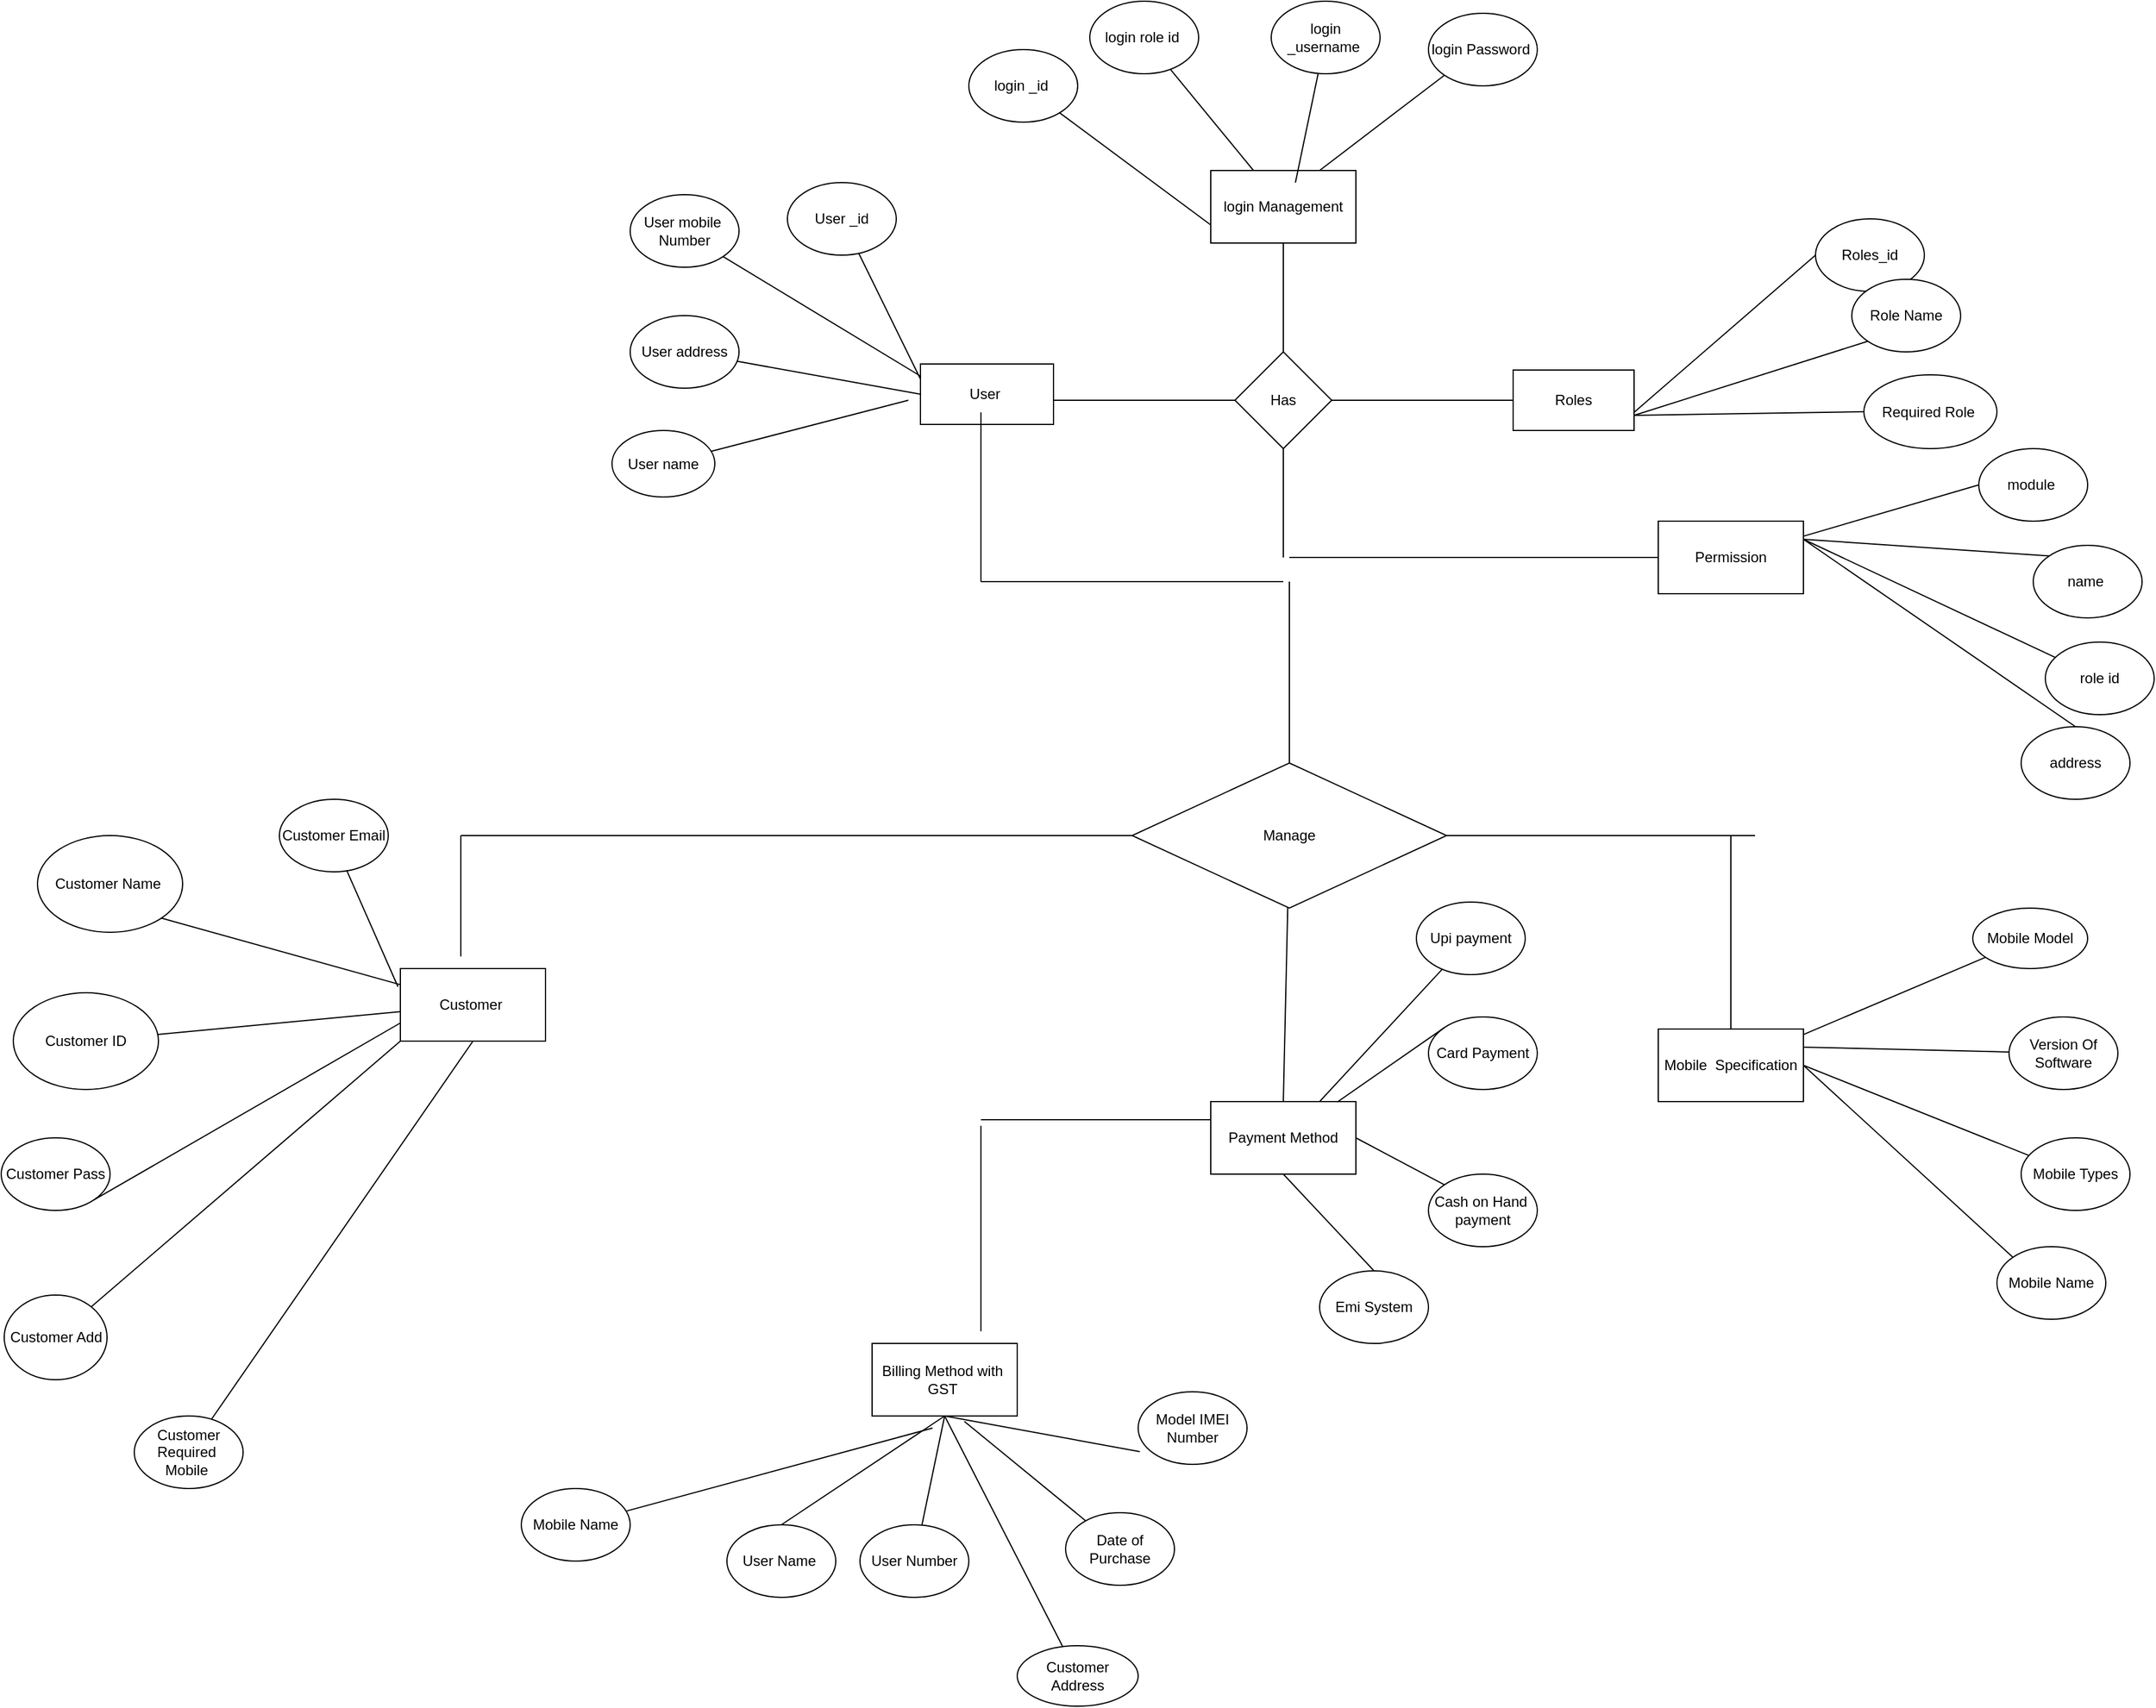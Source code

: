 <mxfile version="21.7.5" type="device">
  <diagram id="R2lEEEUBdFMjLlhIrx00" name="Page-1">
    <mxGraphModel dx="2450" dy="646" grid="1" gridSize="10" guides="1" tooltips="1" connect="1" arrows="1" fold="1" page="1" pageScale="1" pageWidth="850" pageHeight="1100" math="0" shadow="0" extFonts="Permanent Marker^https://fonts.googleapis.com/css?family=Permanent+Marker">
      <root>
        <mxCell id="0" />
        <mxCell id="1" parent="0" />
        <mxCell id="F_xju4eKiRVyOeqaCH-x-1" value="login Management" style="rounded=0;whiteSpace=wrap;html=1;" vertex="1" parent="1">
          <mxGeometry x="360" y="150" width="120" height="60" as="geometry" />
        </mxCell>
        <mxCell id="F_xju4eKiRVyOeqaCH-x-2" value="login _id&amp;nbsp;" style="ellipse;whiteSpace=wrap;html=1;" vertex="1" parent="1">
          <mxGeometry x="160" y="50" width="90" height="60" as="geometry" />
        </mxCell>
        <mxCell id="F_xju4eKiRVyOeqaCH-x-3" value="login role id&amp;nbsp;" style="ellipse;whiteSpace=wrap;html=1;" vertex="1" parent="1">
          <mxGeometry x="260" y="10" width="90" height="60" as="geometry" />
        </mxCell>
        <mxCell id="F_xju4eKiRVyOeqaCH-x-4" value="login _username&amp;nbsp;" style="ellipse;whiteSpace=wrap;html=1;" vertex="1" parent="1">
          <mxGeometry x="410" y="10" width="90" height="60" as="geometry" />
        </mxCell>
        <mxCell id="F_xju4eKiRVyOeqaCH-x-5" value="login Password&amp;nbsp;" style="ellipse;whiteSpace=wrap;html=1;" vertex="1" parent="1">
          <mxGeometry x="540" y="20" width="90" height="60" as="geometry" />
        </mxCell>
        <mxCell id="F_xju4eKiRVyOeqaCH-x-6" value="Has" style="rhombus;whiteSpace=wrap;html=1;" vertex="1" parent="1">
          <mxGeometry x="380" y="300" width="80" height="80" as="geometry" />
        </mxCell>
        <mxCell id="F_xju4eKiRVyOeqaCH-x-7" value="Roles" style="rounded=0;whiteSpace=wrap;html=1;" vertex="1" parent="1">
          <mxGeometry x="610" y="315" width="100" height="50" as="geometry" />
        </mxCell>
        <mxCell id="F_xju4eKiRVyOeqaCH-x-8" value="Roles_id" style="ellipse;whiteSpace=wrap;html=1;" vertex="1" parent="1">
          <mxGeometry x="860" y="190" width="90" height="60" as="geometry" />
        </mxCell>
        <mxCell id="F_xju4eKiRVyOeqaCH-x-9" value="Role Name" style="ellipse;whiteSpace=wrap;html=1;" vertex="1" parent="1">
          <mxGeometry x="890" y="240" width="90" height="60" as="geometry" />
        </mxCell>
        <mxCell id="F_xju4eKiRVyOeqaCH-x-10" value="User&amp;nbsp;" style="rounded=0;whiteSpace=wrap;html=1;" vertex="1" parent="1">
          <mxGeometry x="120" y="310" width="110" height="50" as="geometry" />
        </mxCell>
        <mxCell id="F_xju4eKiRVyOeqaCH-x-11" value="User _id" style="ellipse;whiteSpace=wrap;html=1;" vertex="1" parent="1">
          <mxGeometry x="10" y="160" width="90" height="60" as="geometry" />
        </mxCell>
        <mxCell id="F_xju4eKiRVyOeqaCH-x-12" value="User address" style="ellipse;whiteSpace=wrap;html=1;" vertex="1" parent="1">
          <mxGeometry x="-120" y="270" width="90" height="60" as="geometry" />
        </mxCell>
        <mxCell id="F_xju4eKiRVyOeqaCH-x-13" value="User mobile&amp;nbsp;&lt;br&gt;Number" style="ellipse;whiteSpace=wrap;html=1;" vertex="1" parent="1">
          <mxGeometry x="-120" y="170" width="90" height="60" as="geometry" />
        </mxCell>
        <mxCell id="F_xju4eKiRVyOeqaCH-x-14" value="User name" style="ellipse;whiteSpace=wrap;html=1;" vertex="1" parent="1">
          <mxGeometry x="-135" y="365" width="85" height="55" as="geometry" />
        </mxCell>
        <mxCell id="F_xju4eKiRVyOeqaCH-x-16" value="Manage" style="rhombus;whiteSpace=wrap;html=1;" vertex="1" parent="1">
          <mxGeometry x="295" y="640" width="260" height="120" as="geometry" />
        </mxCell>
        <mxCell id="F_xju4eKiRVyOeqaCH-x-17" value="Permission" style="rounded=0;whiteSpace=wrap;html=1;" vertex="1" parent="1">
          <mxGeometry x="730" y="440" width="120" height="60" as="geometry" />
        </mxCell>
        <mxCell id="F_xju4eKiRVyOeqaCH-x-18" value="module&amp;nbsp;" style="ellipse;whiteSpace=wrap;html=1;" vertex="1" parent="1">
          <mxGeometry x="995" y="380" width="90" height="60" as="geometry" />
        </mxCell>
        <mxCell id="F_xju4eKiRVyOeqaCH-x-19" value="name&amp;nbsp;" style="ellipse;whiteSpace=wrap;html=1;" vertex="1" parent="1">
          <mxGeometry x="1040" y="460" width="90" height="60" as="geometry" />
        </mxCell>
        <mxCell id="F_xju4eKiRVyOeqaCH-x-20" value="role id" style="ellipse;whiteSpace=wrap;html=1;" vertex="1" parent="1">
          <mxGeometry x="1050" y="540" width="90" height="60" as="geometry" />
        </mxCell>
        <mxCell id="F_xju4eKiRVyOeqaCH-x-21" value="address" style="ellipse;whiteSpace=wrap;html=1;" vertex="1" parent="1">
          <mxGeometry x="1030" y="610" width="90" height="60" as="geometry" />
        </mxCell>
        <mxCell id="F_xju4eKiRVyOeqaCH-x-22" value="Mobile&amp;nbsp; Specification" style="rounded=0;whiteSpace=wrap;html=1;" vertex="1" parent="1">
          <mxGeometry x="730" y="860" width="120" height="60" as="geometry" />
        </mxCell>
        <mxCell id="F_xju4eKiRVyOeqaCH-x-23" value="Mobile Model" style="ellipse;whiteSpace=wrap;html=1;" vertex="1" parent="1">
          <mxGeometry x="990" y="760" width="95" height="50" as="geometry" />
        </mxCell>
        <mxCell id="F_xju4eKiRVyOeqaCH-x-24" value="Version Of Software" style="ellipse;whiteSpace=wrap;html=1;" vertex="1" parent="1">
          <mxGeometry x="1020" y="850" width="90" height="60" as="geometry" />
        </mxCell>
        <mxCell id="F_xju4eKiRVyOeqaCH-x-25" value="Mobile Types" style="ellipse;whiteSpace=wrap;html=1;" vertex="1" parent="1">
          <mxGeometry x="1030" y="950" width="90" height="60" as="geometry" />
        </mxCell>
        <mxCell id="F_xju4eKiRVyOeqaCH-x-26" value="Mobile Name" style="ellipse;whiteSpace=wrap;html=1;" vertex="1" parent="1">
          <mxGeometry x="1010" y="1040" width="90" height="60" as="geometry" />
        </mxCell>
        <mxCell id="F_xju4eKiRVyOeqaCH-x-27" value="Payment Method" style="rounded=0;whiteSpace=wrap;html=1;" vertex="1" parent="1">
          <mxGeometry x="360" y="920" width="120" height="60" as="geometry" />
        </mxCell>
        <mxCell id="F_xju4eKiRVyOeqaCH-x-28" value="Upi payment" style="ellipse;whiteSpace=wrap;html=1;" vertex="1" parent="1">
          <mxGeometry x="530" y="755" width="90" height="60" as="geometry" />
        </mxCell>
        <mxCell id="F_xju4eKiRVyOeqaCH-x-29" value="Card Payment" style="ellipse;whiteSpace=wrap;html=1;" vertex="1" parent="1">
          <mxGeometry x="540" y="850" width="90" height="60" as="geometry" />
        </mxCell>
        <mxCell id="F_xju4eKiRVyOeqaCH-x-30" value="Cash on Hand&amp;nbsp;&lt;br&gt;payment" style="ellipse;whiteSpace=wrap;html=1;" vertex="1" parent="1">
          <mxGeometry x="540" y="980" width="90" height="60" as="geometry" />
        </mxCell>
        <mxCell id="F_xju4eKiRVyOeqaCH-x-31" value="Emi System" style="ellipse;whiteSpace=wrap;html=1;" vertex="1" parent="1">
          <mxGeometry x="450" y="1060" width="90" height="60" as="geometry" />
        </mxCell>
        <mxCell id="F_xju4eKiRVyOeqaCH-x-33" value="Billing Method with&amp;nbsp;&lt;br&gt;GST&amp;nbsp;" style="rounded=0;whiteSpace=wrap;html=1;" vertex="1" parent="1">
          <mxGeometry x="80" y="1120" width="120" height="60" as="geometry" />
        </mxCell>
        <mxCell id="F_xju4eKiRVyOeqaCH-x-34" value="User Name&amp;nbsp;" style="ellipse;whiteSpace=wrap;html=1;" vertex="1" parent="1">
          <mxGeometry x="-40" y="1270" width="90" height="60" as="geometry" />
        </mxCell>
        <mxCell id="F_xju4eKiRVyOeqaCH-x-35" value="User Number" style="ellipse;whiteSpace=wrap;html=1;" vertex="1" parent="1">
          <mxGeometry x="70" y="1270" width="90" height="60" as="geometry" />
        </mxCell>
        <mxCell id="F_xju4eKiRVyOeqaCH-x-36" value="Date of Purchase" style="ellipse;whiteSpace=wrap;html=1;" vertex="1" parent="1">
          <mxGeometry x="240" y="1260" width="90" height="60" as="geometry" />
        </mxCell>
        <mxCell id="F_xju4eKiRVyOeqaCH-x-37" value="Model IMEI&lt;br&gt;Number" style="ellipse;whiteSpace=wrap;html=1;" vertex="1" parent="1">
          <mxGeometry x="300" y="1160" width="90" height="60" as="geometry" />
        </mxCell>
        <mxCell id="F_xju4eKiRVyOeqaCH-x-38" value="Mobile Name" style="ellipse;whiteSpace=wrap;html=1;" vertex="1" parent="1">
          <mxGeometry x="-210" y="1240" width="90" height="60" as="geometry" />
        </mxCell>
        <mxCell id="F_xju4eKiRVyOeqaCH-x-39" value="Customer&amp;nbsp;" style="rounded=0;whiteSpace=wrap;html=1;" vertex="1" parent="1">
          <mxGeometry x="-310" y="810" width="120" height="60" as="geometry" />
        </mxCell>
        <mxCell id="F_xju4eKiRVyOeqaCH-x-40" value="Customer Name&amp;nbsp;" style="ellipse;whiteSpace=wrap;html=1;" vertex="1" parent="1">
          <mxGeometry x="-610" y="700" width="120" height="80" as="geometry" />
        </mxCell>
        <mxCell id="F_xju4eKiRVyOeqaCH-x-41" value="Customer ID" style="ellipse;whiteSpace=wrap;html=1;" vertex="1" parent="1">
          <mxGeometry x="-630" y="830" width="120" height="80" as="geometry" />
        </mxCell>
        <mxCell id="F_xju4eKiRVyOeqaCH-x-42" value="Customer Pass" style="ellipse;whiteSpace=wrap;html=1;" vertex="1" parent="1">
          <mxGeometry x="-640" y="950" width="90" height="60" as="geometry" />
        </mxCell>
        <mxCell id="F_xju4eKiRVyOeqaCH-x-43" value="Customer Add" style="ellipse;whiteSpace=wrap;html=1;" vertex="1" parent="1">
          <mxGeometry x="-637.5" y="1080" width="85" height="70" as="geometry" />
        </mxCell>
        <mxCell id="F_xju4eKiRVyOeqaCH-x-44" value="Customer Required&amp;nbsp;&lt;br&gt;Mobile&amp;nbsp;" style="ellipse;whiteSpace=wrap;html=1;" vertex="1" parent="1">
          <mxGeometry x="-530" y="1180" width="90" height="60" as="geometry" />
        </mxCell>
        <mxCell id="F_xju4eKiRVyOeqaCH-x-45" value="Customer Email" style="ellipse;whiteSpace=wrap;html=1;" vertex="1" parent="1">
          <mxGeometry x="-410" y="670" width="90" height="60" as="geometry" />
        </mxCell>
        <mxCell id="F_xju4eKiRVyOeqaCH-x-46" value="" style="endArrow=none;html=1;rounded=0;" edge="1" parent="1" source="F_xju4eKiRVyOeqaCH-x-1" target="F_xju4eKiRVyOeqaCH-x-3">
          <mxGeometry width="50" height="50" relative="1" as="geometry">
            <mxPoint x="340" y="460" as="sourcePoint" />
            <mxPoint x="390" y="410" as="targetPoint" />
          </mxGeometry>
        </mxCell>
        <mxCell id="F_xju4eKiRVyOeqaCH-x-47" value="" style="endArrow=none;html=1;rounded=0;exitX=0;exitY=0.75;exitDx=0;exitDy=0;" edge="1" parent="1" source="F_xju4eKiRVyOeqaCH-x-1" target="F_xju4eKiRVyOeqaCH-x-2">
          <mxGeometry width="50" height="50" relative="1" as="geometry">
            <mxPoint x="340" y="460" as="sourcePoint" />
            <mxPoint x="390" y="410" as="targetPoint" />
          </mxGeometry>
        </mxCell>
        <mxCell id="F_xju4eKiRVyOeqaCH-x-48" value="" style="endArrow=none;html=1;rounded=0;" edge="1" parent="1" target="F_xju4eKiRVyOeqaCH-x-4">
          <mxGeometry width="50" height="50" relative="1" as="geometry">
            <mxPoint x="430" y="160" as="sourcePoint" />
            <mxPoint x="390" y="410" as="targetPoint" />
          </mxGeometry>
        </mxCell>
        <mxCell id="F_xju4eKiRVyOeqaCH-x-49" value="" style="endArrow=none;html=1;rounded=0;entryX=0;entryY=1;entryDx=0;entryDy=0;exitX=0.75;exitY=0;exitDx=0;exitDy=0;" edge="1" parent="1" source="F_xju4eKiRVyOeqaCH-x-1" target="F_xju4eKiRVyOeqaCH-x-5">
          <mxGeometry width="50" height="50" relative="1" as="geometry">
            <mxPoint x="340" y="460" as="sourcePoint" />
            <mxPoint x="390" y="410" as="targetPoint" />
          </mxGeometry>
        </mxCell>
        <mxCell id="F_xju4eKiRVyOeqaCH-x-50" value="" style="endArrow=none;html=1;rounded=0;entryX=0;entryY=0.5;entryDx=0;entryDy=0;exitX=1;exitY=0.5;exitDx=0;exitDy=0;" edge="1" parent="1" source="F_xju4eKiRVyOeqaCH-x-6" target="F_xju4eKiRVyOeqaCH-x-7">
          <mxGeometry width="50" height="50" relative="1" as="geometry">
            <mxPoint x="340" y="460" as="sourcePoint" />
            <mxPoint x="390" y="410" as="targetPoint" />
          </mxGeometry>
        </mxCell>
        <mxCell id="F_xju4eKiRVyOeqaCH-x-51" value="" style="endArrow=none;html=1;rounded=0;exitX=0;exitY=0.5;exitDx=0;exitDy=0;" edge="1" parent="1" source="F_xju4eKiRVyOeqaCH-x-6">
          <mxGeometry width="50" height="50" relative="1" as="geometry">
            <mxPoint x="340" y="460" as="sourcePoint" />
            <mxPoint x="230" y="340" as="targetPoint" />
          </mxGeometry>
        </mxCell>
        <mxCell id="F_xju4eKiRVyOeqaCH-x-52" value="" style="endArrow=none;html=1;rounded=0;exitX=0.5;exitY=0;exitDx=0;exitDy=0;" edge="1" parent="1" source="F_xju4eKiRVyOeqaCH-x-6" target="F_xju4eKiRVyOeqaCH-x-1">
          <mxGeometry width="50" height="50" relative="1" as="geometry">
            <mxPoint x="340" y="460" as="sourcePoint" />
            <mxPoint x="390" y="410" as="targetPoint" />
          </mxGeometry>
        </mxCell>
        <mxCell id="F_xju4eKiRVyOeqaCH-x-53" value="" style="endArrow=none;html=1;rounded=0;exitX=0;exitY=0.25;exitDx=0;exitDy=0;" edge="1" parent="1" source="F_xju4eKiRVyOeqaCH-x-10" target="F_xju4eKiRVyOeqaCH-x-11">
          <mxGeometry width="50" height="50" relative="1" as="geometry">
            <mxPoint x="340" y="460" as="sourcePoint" />
            <mxPoint x="390" y="410" as="targetPoint" />
          </mxGeometry>
        </mxCell>
        <mxCell id="F_xju4eKiRVyOeqaCH-x-54" value="" style="endArrow=none;html=1;rounded=0;exitX=1;exitY=1;exitDx=0;exitDy=0;" edge="1" parent="1" source="F_xju4eKiRVyOeqaCH-x-13">
          <mxGeometry width="50" height="50" relative="1" as="geometry">
            <mxPoint x="340" y="460" as="sourcePoint" />
            <mxPoint x="120" y="320" as="targetPoint" />
          </mxGeometry>
        </mxCell>
        <mxCell id="F_xju4eKiRVyOeqaCH-x-55" value="" style="endArrow=none;html=1;rounded=0;entryX=0;entryY=0.5;entryDx=0;entryDy=0;" edge="1" parent="1" source="F_xju4eKiRVyOeqaCH-x-12" target="F_xju4eKiRVyOeqaCH-x-10">
          <mxGeometry width="50" height="50" relative="1" as="geometry">
            <mxPoint x="340" y="460" as="sourcePoint" />
            <mxPoint x="390" y="410" as="targetPoint" />
          </mxGeometry>
        </mxCell>
        <mxCell id="F_xju4eKiRVyOeqaCH-x-56" value="" style="endArrow=none;html=1;rounded=0;" edge="1" parent="1" source="F_xju4eKiRVyOeqaCH-x-14">
          <mxGeometry width="50" height="50" relative="1" as="geometry">
            <mxPoint x="340" y="460" as="sourcePoint" />
            <mxPoint x="110" y="340" as="targetPoint" />
          </mxGeometry>
        </mxCell>
        <mxCell id="F_xju4eKiRVyOeqaCH-x-57" value="" style="endArrow=none;html=1;rounded=0;entryX=0;entryY=0.5;entryDx=0;entryDy=0;" edge="1" parent="1" target="F_xju4eKiRVyOeqaCH-x-8">
          <mxGeometry width="50" height="50" relative="1" as="geometry">
            <mxPoint x="710" y="350" as="sourcePoint" />
            <mxPoint x="390" y="410" as="targetPoint" />
          </mxGeometry>
        </mxCell>
        <mxCell id="F_xju4eKiRVyOeqaCH-x-58" value="" style="endArrow=none;html=1;rounded=0;entryX=0;entryY=1;entryDx=0;entryDy=0;exitX=1;exitY=0.75;exitDx=0;exitDy=0;" edge="1" parent="1" source="F_xju4eKiRVyOeqaCH-x-7" target="F_xju4eKiRVyOeqaCH-x-9">
          <mxGeometry width="50" height="50" relative="1" as="geometry">
            <mxPoint x="340" y="460" as="sourcePoint" />
            <mxPoint x="390" y="410" as="targetPoint" />
          </mxGeometry>
        </mxCell>
        <mxCell id="F_xju4eKiRVyOeqaCH-x-59" value="" style="endArrow=none;html=1;rounded=0;entryX=0;entryY=0.5;entryDx=0;entryDy=0;" edge="1" parent="1" source="F_xju4eKiRVyOeqaCH-x-17" target="F_xju4eKiRVyOeqaCH-x-18">
          <mxGeometry width="50" height="50" relative="1" as="geometry">
            <mxPoint x="340" y="460" as="sourcePoint" />
            <mxPoint x="390" y="410" as="targetPoint" />
          </mxGeometry>
        </mxCell>
        <mxCell id="F_xju4eKiRVyOeqaCH-x-60" value="" style="endArrow=none;html=1;rounded=0;entryX=0;entryY=0;entryDx=0;entryDy=0;exitX=1;exitY=0.25;exitDx=0;exitDy=0;" edge="1" parent="1" source="F_xju4eKiRVyOeqaCH-x-17" target="F_xju4eKiRVyOeqaCH-x-19">
          <mxGeometry width="50" height="50" relative="1" as="geometry">
            <mxPoint x="340" y="460" as="sourcePoint" />
            <mxPoint x="390" y="410" as="targetPoint" />
          </mxGeometry>
        </mxCell>
        <mxCell id="F_xju4eKiRVyOeqaCH-x-61" value="" style="endArrow=none;html=1;rounded=0;exitX=1;exitY=0.25;exitDx=0;exitDy=0;" edge="1" parent="1" source="F_xju4eKiRVyOeqaCH-x-17" target="F_xju4eKiRVyOeqaCH-x-20">
          <mxGeometry width="50" height="50" relative="1" as="geometry">
            <mxPoint x="340" y="460" as="sourcePoint" />
            <mxPoint x="390" y="410" as="targetPoint" />
          </mxGeometry>
        </mxCell>
        <mxCell id="F_xju4eKiRVyOeqaCH-x-62" value="" style="endArrow=none;html=1;rounded=0;entryX=0.5;entryY=0;entryDx=0;entryDy=0;exitX=1;exitY=0.25;exitDx=0;exitDy=0;" edge="1" parent="1" source="F_xju4eKiRVyOeqaCH-x-17" target="F_xju4eKiRVyOeqaCH-x-21">
          <mxGeometry width="50" height="50" relative="1" as="geometry">
            <mxPoint x="340" y="460" as="sourcePoint" />
            <mxPoint x="390" y="410" as="targetPoint" />
          </mxGeometry>
        </mxCell>
        <mxCell id="F_xju4eKiRVyOeqaCH-x-63" value="" style="endArrow=none;html=1;rounded=0;" edge="1" parent="1" source="F_xju4eKiRVyOeqaCH-x-22" target="F_xju4eKiRVyOeqaCH-x-23">
          <mxGeometry width="50" height="50" relative="1" as="geometry">
            <mxPoint x="340" y="750" as="sourcePoint" />
            <mxPoint x="390" y="700" as="targetPoint" />
          </mxGeometry>
        </mxCell>
        <mxCell id="F_xju4eKiRVyOeqaCH-x-64" value="" style="endArrow=none;html=1;rounded=0;exitX=1;exitY=0.25;exitDx=0;exitDy=0;" edge="1" parent="1" source="F_xju4eKiRVyOeqaCH-x-22" target="F_xju4eKiRVyOeqaCH-x-24">
          <mxGeometry width="50" height="50" relative="1" as="geometry">
            <mxPoint x="340" y="750" as="sourcePoint" />
            <mxPoint x="390" y="700" as="targetPoint" />
          </mxGeometry>
        </mxCell>
        <mxCell id="F_xju4eKiRVyOeqaCH-x-66" value="" style="endArrow=none;html=1;rounded=0;exitX=1;exitY=0.5;exitDx=0;exitDy=0;" edge="1" parent="1" source="F_xju4eKiRVyOeqaCH-x-22" target="F_xju4eKiRVyOeqaCH-x-25">
          <mxGeometry width="50" height="50" relative="1" as="geometry">
            <mxPoint x="340" y="750" as="sourcePoint" />
            <mxPoint x="390" y="700" as="targetPoint" />
          </mxGeometry>
        </mxCell>
        <mxCell id="F_xju4eKiRVyOeqaCH-x-68" value="" style="endArrow=none;html=1;rounded=0;entryX=0;entryY=0;entryDx=0;entryDy=0;exitX=1;exitY=0.5;exitDx=0;exitDy=0;" edge="1" parent="1" source="F_xju4eKiRVyOeqaCH-x-22" target="F_xju4eKiRVyOeqaCH-x-26">
          <mxGeometry width="50" height="50" relative="1" as="geometry">
            <mxPoint x="340" y="750" as="sourcePoint" />
            <mxPoint x="390" y="700" as="targetPoint" />
          </mxGeometry>
        </mxCell>
        <mxCell id="F_xju4eKiRVyOeqaCH-x-69" value="" style="endArrow=none;html=1;rounded=0;exitX=0.75;exitY=0;exitDx=0;exitDy=0;" edge="1" parent="1" source="F_xju4eKiRVyOeqaCH-x-27" target="F_xju4eKiRVyOeqaCH-x-28">
          <mxGeometry width="50" height="50" relative="1" as="geometry">
            <mxPoint x="340" y="750" as="sourcePoint" />
            <mxPoint x="390" y="700" as="targetPoint" />
          </mxGeometry>
        </mxCell>
        <mxCell id="F_xju4eKiRVyOeqaCH-x-70" value="" style="endArrow=none;html=1;rounded=0;entryX=0;entryY=0;entryDx=0;entryDy=0;exitX=0.872;exitY=0.006;exitDx=0;exitDy=0;exitPerimeter=0;" edge="1" parent="1" source="F_xju4eKiRVyOeqaCH-x-27" target="F_xju4eKiRVyOeqaCH-x-29">
          <mxGeometry width="50" height="50" relative="1" as="geometry">
            <mxPoint x="340" y="750" as="sourcePoint" />
            <mxPoint x="390" y="700" as="targetPoint" />
          </mxGeometry>
        </mxCell>
        <mxCell id="F_xju4eKiRVyOeqaCH-x-72" value="" style="endArrow=none;html=1;rounded=0;exitX=0.5;exitY=1;exitDx=0;exitDy=0;entryX=0.5;entryY=0;entryDx=0;entryDy=0;" edge="1" parent="1" source="F_xju4eKiRVyOeqaCH-x-27" target="F_xju4eKiRVyOeqaCH-x-31">
          <mxGeometry width="50" height="50" relative="1" as="geometry">
            <mxPoint x="340" y="750" as="sourcePoint" />
            <mxPoint x="430" y="1040" as="targetPoint" />
          </mxGeometry>
        </mxCell>
        <mxCell id="F_xju4eKiRVyOeqaCH-x-73" value="" style="endArrow=none;html=1;rounded=0;entryX=0;entryY=0;entryDx=0;entryDy=0;exitX=1;exitY=0.5;exitDx=0;exitDy=0;" edge="1" parent="1" source="F_xju4eKiRVyOeqaCH-x-27" target="F_xju4eKiRVyOeqaCH-x-30">
          <mxGeometry width="50" height="50" relative="1" as="geometry">
            <mxPoint x="340" y="750" as="sourcePoint" />
            <mxPoint x="390" y="700" as="targetPoint" />
          </mxGeometry>
        </mxCell>
        <mxCell id="F_xju4eKiRVyOeqaCH-x-74" value="" style="endArrow=none;html=1;rounded=0;exitX=0.5;exitY=1;exitDx=0;exitDy=0;entryX=0.015;entryY=0.825;entryDx=0;entryDy=0;entryPerimeter=0;" edge="1" parent="1" source="F_xju4eKiRVyOeqaCH-x-33" target="F_xju4eKiRVyOeqaCH-x-37">
          <mxGeometry width="50" height="50" relative="1" as="geometry">
            <mxPoint x="340" y="1050" as="sourcePoint" />
            <mxPoint x="390" y="1000" as="targetPoint" />
          </mxGeometry>
        </mxCell>
        <mxCell id="F_xju4eKiRVyOeqaCH-x-75" value="" style="endArrow=none;html=1;rounded=0;entryX=0.5;entryY=1;entryDx=0;entryDy=0;" edge="1" parent="1" source="F_xju4eKiRVyOeqaCH-x-35" target="F_xju4eKiRVyOeqaCH-x-33">
          <mxGeometry width="50" height="50" relative="1" as="geometry">
            <mxPoint x="340" y="1050" as="sourcePoint" />
            <mxPoint x="390" y="1000" as="targetPoint" />
          </mxGeometry>
        </mxCell>
        <mxCell id="F_xju4eKiRVyOeqaCH-x-76" value="" style="endArrow=none;html=1;rounded=0;entryX=0.636;entryY=1.075;entryDx=0;entryDy=0;entryPerimeter=0;" edge="1" parent="1" source="F_xju4eKiRVyOeqaCH-x-36" target="F_xju4eKiRVyOeqaCH-x-33">
          <mxGeometry width="50" height="50" relative="1" as="geometry">
            <mxPoint x="340" y="1050" as="sourcePoint" />
            <mxPoint x="390" y="1000" as="targetPoint" />
          </mxGeometry>
        </mxCell>
        <mxCell id="F_xju4eKiRVyOeqaCH-x-77" value="" style="endArrow=none;html=1;rounded=0;exitX=0.5;exitY=0;exitDx=0;exitDy=0;entryX=0.5;entryY=1;entryDx=0;entryDy=0;" edge="1" parent="1" source="F_xju4eKiRVyOeqaCH-x-34" target="F_xju4eKiRVyOeqaCH-x-33">
          <mxGeometry width="50" height="50" relative="1" as="geometry">
            <mxPoint x="340" y="1050" as="sourcePoint" />
            <mxPoint x="390" y="1000" as="targetPoint" />
          </mxGeometry>
        </mxCell>
        <mxCell id="F_xju4eKiRVyOeqaCH-x-78" value="" style="endArrow=none;html=1;rounded=0;" edge="1" parent="1" source="F_xju4eKiRVyOeqaCH-x-38">
          <mxGeometry width="50" height="50" relative="1" as="geometry">
            <mxPoint x="340" y="1050" as="sourcePoint" />
            <mxPoint x="130" y="1190" as="targetPoint" />
          </mxGeometry>
        </mxCell>
        <mxCell id="F_xju4eKiRVyOeqaCH-x-79" value="" style="endArrow=none;html=1;rounded=0;exitX=0;exitY=0.25;exitDx=0;exitDy=0;" edge="1" parent="1">
          <mxGeometry width="50" height="50" relative="1" as="geometry">
            <mxPoint x="-312.0" y="825" as="sourcePoint" />
            <mxPoint x="-354.334" y="728.787" as="targetPoint" />
          </mxGeometry>
        </mxCell>
        <mxCell id="F_xju4eKiRVyOeqaCH-x-80" value="" style="endArrow=none;html=1;rounded=0;exitX=1;exitY=1;exitDx=0;exitDy=0;" edge="1" parent="1" source="F_xju4eKiRVyOeqaCH-x-40" target="F_xju4eKiRVyOeqaCH-x-39">
          <mxGeometry width="50" height="50" relative="1" as="geometry">
            <mxPoint x="-980" y="950" as="sourcePoint" />
            <mxPoint x="-930" y="900" as="targetPoint" />
          </mxGeometry>
        </mxCell>
        <mxCell id="F_xju4eKiRVyOeqaCH-x-81" value="" style="endArrow=none;html=1;rounded=0;" edge="1" parent="1" source="F_xju4eKiRVyOeqaCH-x-41" target="F_xju4eKiRVyOeqaCH-x-39">
          <mxGeometry width="50" height="50" relative="1" as="geometry">
            <mxPoint x="-980" y="950" as="sourcePoint" />
            <mxPoint x="-930" y="900" as="targetPoint" />
          </mxGeometry>
        </mxCell>
        <mxCell id="F_xju4eKiRVyOeqaCH-x-82" value="" style="endArrow=none;html=1;rounded=0;entryX=0;entryY=0.75;entryDx=0;entryDy=0;exitX=1;exitY=1;exitDx=0;exitDy=0;" edge="1" parent="1" source="F_xju4eKiRVyOeqaCH-x-42" target="F_xju4eKiRVyOeqaCH-x-39">
          <mxGeometry width="50" height="50" relative="1" as="geometry">
            <mxPoint x="-980" y="950" as="sourcePoint" />
            <mxPoint x="-930" y="900" as="targetPoint" />
          </mxGeometry>
        </mxCell>
        <mxCell id="F_xju4eKiRVyOeqaCH-x-83" value="" style="endArrow=none;html=1;rounded=0;entryX=0;entryY=1;entryDx=0;entryDy=0;" edge="1" parent="1" source="F_xju4eKiRVyOeqaCH-x-43" target="F_xju4eKiRVyOeqaCH-x-39">
          <mxGeometry width="50" height="50" relative="1" as="geometry">
            <mxPoint x="-980" y="950" as="sourcePoint" />
            <mxPoint x="-930" y="900" as="targetPoint" />
          </mxGeometry>
        </mxCell>
        <mxCell id="F_xju4eKiRVyOeqaCH-x-84" value="" style="endArrow=none;html=1;rounded=0;entryX=0.5;entryY=1;entryDx=0;entryDy=0;" edge="1" parent="1" source="F_xju4eKiRVyOeqaCH-x-44" target="F_xju4eKiRVyOeqaCH-x-39">
          <mxGeometry width="50" height="50" relative="1" as="geometry">
            <mxPoint x="-980" y="950" as="sourcePoint" />
            <mxPoint x="-930" y="900" as="targetPoint" />
          </mxGeometry>
        </mxCell>
        <mxCell id="F_xju4eKiRVyOeqaCH-x-85" value="" style="endArrow=none;html=1;rounded=0;exitX=0.5;exitY=0;exitDx=0;exitDy=0;" edge="1" parent="1" source="F_xju4eKiRVyOeqaCH-x-16">
          <mxGeometry width="50" height="50" relative="1" as="geometry">
            <mxPoint x="610" y="780" as="sourcePoint" />
            <mxPoint x="425" y="490" as="targetPoint" />
          </mxGeometry>
        </mxCell>
        <mxCell id="F_xju4eKiRVyOeqaCH-x-86" value="" style="endArrow=none;html=1;rounded=0;entryX=0;entryY=0.5;entryDx=0;entryDy=0;" edge="1" parent="1" target="F_xju4eKiRVyOeqaCH-x-16">
          <mxGeometry width="50" height="50" relative="1" as="geometry">
            <mxPoint x="-40" y="700" as="sourcePoint" />
            <mxPoint x="660" y="730" as="targetPoint" />
          </mxGeometry>
        </mxCell>
        <mxCell id="F_xju4eKiRVyOeqaCH-x-87" value="" style="endArrow=none;html=1;rounded=0;" edge="1" parent="1">
          <mxGeometry width="50" height="50" relative="1" as="geometry">
            <mxPoint x="-260" y="700" as="sourcePoint" />
            <mxPoint x="-30" y="700" as="targetPoint" />
          </mxGeometry>
        </mxCell>
        <mxCell id="F_xju4eKiRVyOeqaCH-x-88" value="" style="endArrow=none;html=1;rounded=0;" edge="1" parent="1">
          <mxGeometry width="50" height="50" relative="1" as="geometry">
            <mxPoint x="-260" y="800" as="sourcePoint" />
            <mxPoint x="-260" y="700" as="targetPoint" />
          </mxGeometry>
        </mxCell>
        <mxCell id="F_xju4eKiRVyOeqaCH-x-89" value="" style="endArrow=none;html=1;rounded=0;entryX=1;entryY=0.5;entryDx=0;entryDy=0;" edge="1" parent="1" target="F_xju4eKiRVyOeqaCH-x-16">
          <mxGeometry width="50" height="50" relative="1" as="geometry">
            <mxPoint x="810" y="700" as="sourcePoint" />
            <mxPoint x="510" y="760" as="targetPoint" />
          </mxGeometry>
        </mxCell>
        <mxCell id="F_xju4eKiRVyOeqaCH-x-90" value="" style="endArrow=none;html=1;rounded=0;" edge="1" parent="1" source="F_xju4eKiRVyOeqaCH-x-22">
          <mxGeometry width="50" height="50" relative="1" as="geometry">
            <mxPoint x="460" y="810" as="sourcePoint" />
            <mxPoint x="790" y="700" as="targetPoint" />
          </mxGeometry>
        </mxCell>
        <mxCell id="F_xju4eKiRVyOeqaCH-x-91" value="" style="endArrow=none;html=1;rounded=0;" edge="1" parent="1">
          <mxGeometry width="50" height="50" relative="1" as="geometry">
            <mxPoint x="170" y="490" as="sourcePoint" />
            <mxPoint x="420" y="490" as="targetPoint" />
          </mxGeometry>
        </mxCell>
        <mxCell id="F_xju4eKiRVyOeqaCH-x-92" value="" style="endArrow=none;html=1;rounded=0;" edge="1" parent="1">
          <mxGeometry width="50" height="50" relative="1" as="geometry">
            <mxPoint x="170" y="490" as="sourcePoint" />
            <mxPoint x="170" y="350" as="targetPoint" />
          </mxGeometry>
        </mxCell>
        <mxCell id="F_xju4eKiRVyOeqaCH-x-93" value="" style="endArrow=none;html=1;rounded=0;entryX=0;entryY=0.5;entryDx=0;entryDy=0;" edge="1" parent="1" target="F_xju4eKiRVyOeqaCH-x-17">
          <mxGeometry width="50" height="50" relative="1" as="geometry">
            <mxPoint x="425" y="470" as="sourcePoint" />
            <mxPoint x="735" y="440" as="targetPoint" />
          </mxGeometry>
        </mxCell>
        <mxCell id="F_xju4eKiRVyOeqaCH-x-94" value="" style="endArrow=none;html=1;rounded=0;entryX=0.5;entryY=1;entryDx=0;entryDy=0;" edge="1" parent="1" target="F_xju4eKiRVyOeqaCH-x-6">
          <mxGeometry width="50" height="50" relative="1" as="geometry">
            <mxPoint x="420" y="470" as="sourcePoint" />
            <mxPoint x="510" y="520" as="targetPoint" />
          </mxGeometry>
        </mxCell>
        <mxCell id="F_xju4eKiRVyOeqaCH-x-95" value="" style="endArrow=none;html=1;rounded=0;exitX=0.5;exitY=0;exitDx=0;exitDy=0;" edge="1" parent="1" source="F_xju4eKiRVyOeqaCH-x-27" target="F_xju4eKiRVyOeqaCH-x-16">
          <mxGeometry width="50" height="50" relative="1" as="geometry">
            <mxPoint x="430" y="910" as="sourcePoint" />
            <mxPoint x="430" y="780" as="targetPoint" />
          </mxGeometry>
        </mxCell>
        <mxCell id="F_xju4eKiRVyOeqaCH-x-96" value="" style="endArrow=none;html=1;rounded=0;entryX=0;entryY=0.25;entryDx=0;entryDy=0;" edge="1" parent="1" target="F_xju4eKiRVyOeqaCH-x-27">
          <mxGeometry width="50" height="50" relative="1" as="geometry">
            <mxPoint x="170" y="935" as="sourcePoint" />
            <mxPoint x="510" y="1000" as="targetPoint" />
          </mxGeometry>
        </mxCell>
        <mxCell id="F_xju4eKiRVyOeqaCH-x-97" value="" style="endArrow=none;html=1;rounded=0;" edge="1" parent="1">
          <mxGeometry width="50" height="50" relative="1" as="geometry">
            <mxPoint x="170" y="940" as="sourcePoint" />
            <mxPoint x="170" y="1110" as="targetPoint" />
          </mxGeometry>
        </mxCell>
        <mxCell id="F_xju4eKiRVyOeqaCH-x-98" value="" style="endArrow=none;html=1;rounded=0;exitX=0.5;exitY=1;exitDx=0;exitDy=0;" edge="1" parent="1" source="F_xju4eKiRVyOeqaCH-x-33" target="F_xju4eKiRVyOeqaCH-x-99">
          <mxGeometry width="50" height="50" relative="1" as="geometry">
            <mxPoint x="220" y="1340" as="sourcePoint" />
            <mxPoint x="140" y="1180" as="targetPoint" />
          </mxGeometry>
        </mxCell>
        <mxCell id="F_xju4eKiRVyOeqaCH-x-99" value="Customer Address" style="ellipse;whiteSpace=wrap;html=1;" vertex="1" parent="1">
          <mxGeometry x="200" y="1370" width="100" height="50" as="geometry" />
        </mxCell>
        <mxCell id="F_xju4eKiRVyOeqaCH-x-100" value="Required Role&amp;nbsp;" style="ellipse;whiteSpace=wrap;html=1;" vertex="1" parent="1">
          <mxGeometry x="900" y="319" width="110" height="61" as="geometry" />
        </mxCell>
        <mxCell id="F_xju4eKiRVyOeqaCH-x-101" value="" style="endArrow=none;html=1;rounded=0;exitX=1;exitY=0.75;exitDx=0;exitDy=0;entryX=0;entryY=0.5;entryDx=0;entryDy=0;" edge="1" parent="1" source="F_xju4eKiRVyOeqaCH-x-7" target="F_xju4eKiRVyOeqaCH-x-100">
          <mxGeometry width="50" height="50" relative="1" as="geometry">
            <mxPoint x="700" y="300" as="sourcePoint" />
            <mxPoint x="890" y="340" as="targetPoint" />
          </mxGeometry>
        </mxCell>
      </root>
    </mxGraphModel>
  </diagram>
</mxfile>
